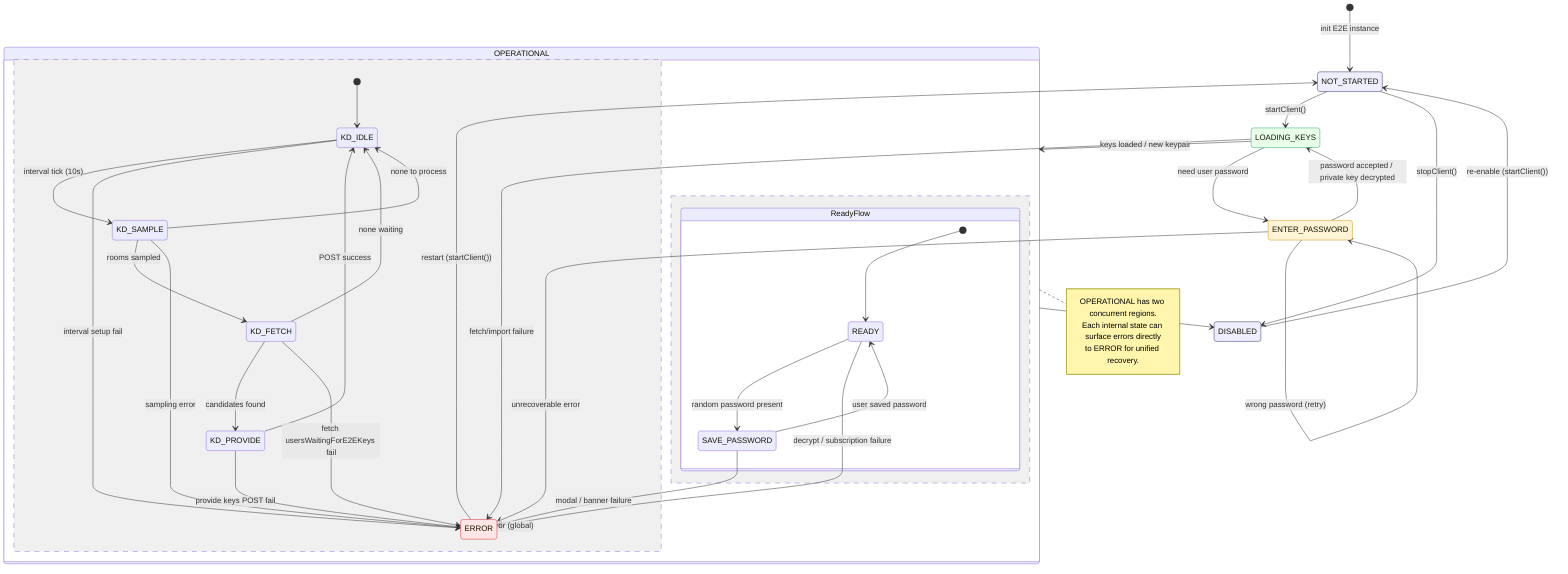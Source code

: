 stateDiagram-v2
    direction TB

    classDef normal fill:#eef,stroke:#336,stroke-width:1px
    classDef action fill:#e8ffe8,stroke:#2a6,stroke-width:1px
    classDef warning fill:#fff4d6,stroke:#c90,stroke-width:1px
    classDef error fill:#ffe6e6,stroke:#c33,stroke-width:1px

    [*] --> NOT_STARTED: init E2E instance
    NOT_STARTED --> LOADING_KEYS: startClient()
    NOT_STARTED --> DISABLED: stopClient()

    LOADING_KEYS --> ENTER_PASSWORD: need user password
    LOADING_KEYS --> OPERATIONAL: keys loaded / new keypair
    LOADING_KEYS --> ERROR: fetch/import failure

    ENTER_PASSWORD --> LOADING_KEYS: password accepted / private key decrypted
    ENTER_PASSWORD --> ENTER_PASSWORD: wrong password (retry)
    ENTER_PASSWORD --> ERROR: unrecoverable error

    OPERATIONAL --> DISABLED: stopClient()
    OPERATIONAL --> ERROR: runtime error (global)

    ERROR --> NOT_STARTED: restart (startClient())
    DISABLED --> NOT_STARTED: re-enable (startClient())

    state OPERATIONAL {
        direction TB
        state ReadyFlow {
            [*] --> READY
            READY --> SAVE_PASSWORD: random password present
            SAVE_PASSWORD --> READY: user saved password
            READY --> ERROR: decrypt / subscription failure
            SAVE_PASSWORD --> ERROR: modal / banner failure
        }
        --
        [*] --> KD_IDLE
        KD_IDLE --> KD_SAMPLE: interval tick (10s)
        KD_SAMPLE --> KD_FETCH: rooms sampled
        KD_SAMPLE --> KD_IDLE: none to process
        KD_FETCH --> KD_PROVIDE: candidates found
        KD_FETCH --> KD_IDLE: none waiting
        KD_PROVIDE --> KD_IDLE: POST success
        
        %% Error transitions inside key distribution loop
        KD_IDLE --> ERROR: interval setup fail
        KD_SAMPLE --> ERROR: sampling error
        KD_FETCH --> ERROR: fetch usersWaitingForE2EKeys fail
        KD_PROVIDE --> ERROR: provide keys POST fail
    }

    note right of OPERATIONAL
        OPERATIONAL has two concurrent regions.
        Each internal state can surface errors directly
        to ERROR for unified recovery.
    end note

    class NOT_STARTED,DISABLED normal
    class LOADING_KEYS action
    class ENTER_PASSWORD warning
    class ERROR error